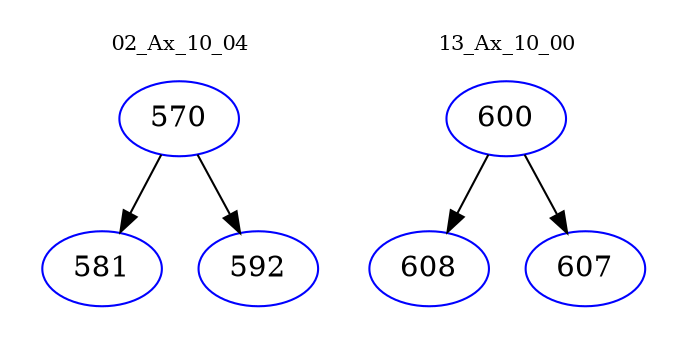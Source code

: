 digraph{
subgraph cluster_0 {
color = white
label = "02_Ax_10_04";
fontsize=10;
T0_570 [label="570", color="blue"]
T0_570 -> T0_581 [color="black"]
T0_581 [label="581", color="blue"]
T0_570 -> T0_592 [color="black"]
T0_592 [label="592", color="blue"]
}
subgraph cluster_1 {
color = white
label = "13_Ax_10_00";
fontsize=10;
T1_600 [label="600", color="blue"]
T1_600 -> T1_608 [color="black"]
T1_608 [label="608", color="blue"]
T1_600 -> T1_607 [color="black"]
T1_607 [label="607", color="blue"]
}
}
